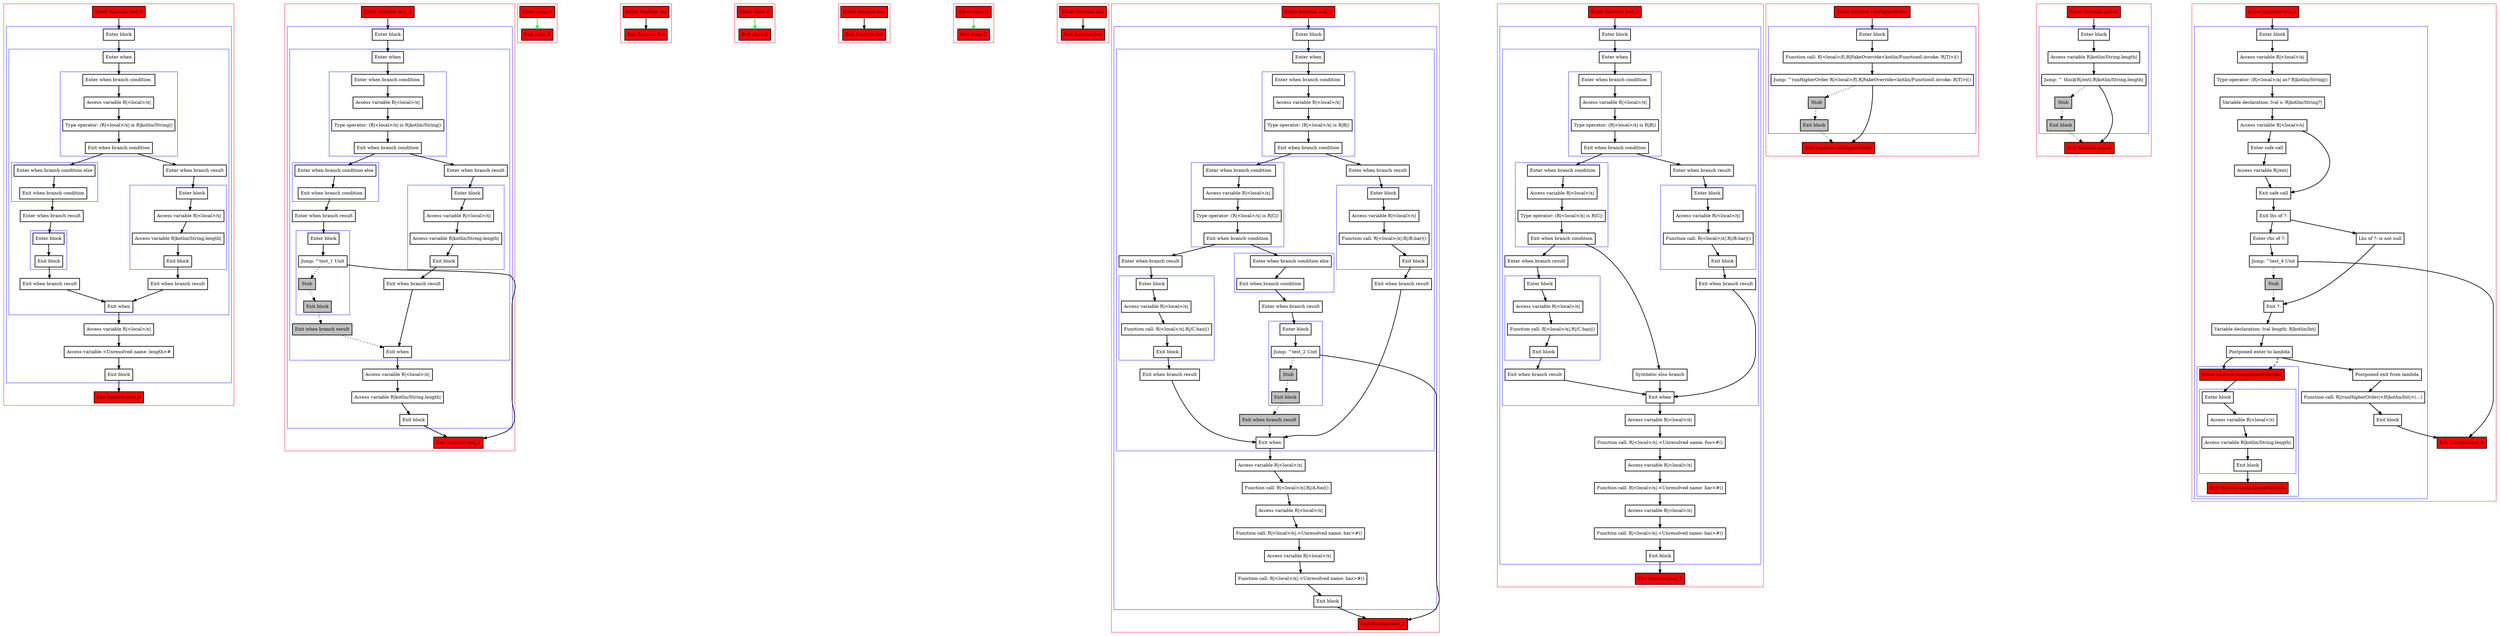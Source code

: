 digraph returns_kt {
    graph [nodesep=3]
    node [shape=box penwidth=2]
    edge [penwidth=2]

    subgraph cluster_0 {
        color=red
        0 [label="Enter function test_0" style="filled" fillcolor=red];
        subgraph cluster_1 {
            color=blue
            1 [label="Enter block"];
            subgraph cluster_2 {
                color=blue
                2 [label="Enter when"];
                subgraph cluster_3 {
                    color=blue
                    3 [label="Enter when branch condition "];
                    4 [label="Access variable R|<local>/x|"];
                    5 [label="Type operator: (R|<local>/x| is R|kotlin/String|)"];
                    6 [label="Exit when branch condition"];
                }
                subgraph cluster_4 {
                    color=blue
                    7 [label="Enter when branch condition else"];
                    8 [label="Exit when branch condition"];
                }
                9 [label="Enter when branch result"];
                subgraph cluster_5 {
                    color=blue
                    10 [label="Enter block"];
                    11 [label="Exit block"];
                }
                12 [label="Exit when branch result"];
                13 [label="Enter when branch result"];
                subgraph cluster_6 {
                    color=blue
                    14 [label="Enter block"];
                    15 [label="Access variable R|<local>/x|"];
                    16 [label="Access variable R|kotlin/String.length|"];
                    17 [label="Exit block"];
                }
                18 [label="Exit when branch result"];
                19 [label="Exit when"];
            }
            20 [label="Access variable R|<local>/x|"];
            21 [label="Access variable <Unresolved name: length>#"];
            22 [label="Exit block"];
        }
        23 [label="Exit function test_0" style="filled" fillcolor=red];
    }
    0 -> {1};
    1 -> {2};
    2 -> {3};
    3 -> {4};
    4 -> {5};
    5 -> {6};
    6 -> {13 7};
    7 -> {8};
    8 -> {9};
    9 -> {10};
    10 -> {11};
    11 -> {12};
    12 -> {19};
    13 -> {14};
    14 -> {15};
    15 -> {16};
    16 -> {17};
    17 -> {18};
    18 -> {19};
    19 -> {20};
    20 -> {21};
    21 -> {22};
    22 -> {23};

    subgraph cluster_7 {
        color=red
        24 [label="Enter function test_1" style="filled" fillcolor=red];
        subgraph cluster_8 {
            color=blue
            25 [label="Enter block"];
            subgraph cluster_9 {
                color=blue
                26 [label="Enter when"];
                subgraph cluster_10 {
                    color=blue
                    27 [label="Enter when branch condition "];
                    28 [label="Access variable R|<local>/x|"];
                    29 [label="Type operator: (R|<local>/x| is R|kotlin/String|)"];
                    30 [label="Exit when branch condition"];
                }
                subgraph cluster_11 {
                    color=blue
                    31 [label="Enter when branch condition else"];
                    32 [label="Exit when branch condition"];
                }
                33 [label="Enter when branch result"];
                subgraph cluster_12 {
                    color=blue
                    34 [label="Enter block"];
                    35 [label="Jump: ^test_1 Unit"];
                    36 [label="Stub" style="filled" fillcolor=gray];
                    37 [label="Exit block" style="filled" fillcolor=gray];
                }
                38 [label="Exit when branch result" style="filled" fillcolor=gray];
                39 [label="Enter when branch result"];
                subgraph cluster_13 {
                    color=blue
                    40 [label="Enter block"];
                    41 [label="Access variable R|<local>/x|"];
                    42 [label="Access variable R|kotlin/String.length|"];
                    43 [label="Exit block"];
                }
                44 [label="Exit when branch result"];
                45 [label="Exit when"];
            }
            46 [label="Access variable R|<local>/x|"];
            47 [label="Access variable R|kotlin/String.length|"];
            48 [label="Exit block"];
        }
        49 [label="Exit function test_1" style="filled" fillcolor=red];
    }
    24 -> {25};
    25 -> {26};
    26 -> {27};
    27 -> {28};
    28 -> {29};
    29 -> {30};
    30 -> {39 31};
    31 -> {32};
    32 -> {33};
    33 -> {34};
    34 -> {35};
    35 -> {49};
    35 -> {36} [style=dotted];
    36 -> {37} [style=dotted];
    37 -> {38} [style=dotted];
    38 -> {45} [style=dotted];
    39 -> {40};
    40 -> {41};
    41 -> {42};
    42 -> {43};
    43 -> {44};
    44 -> {45};
    45 -> {46};
    46 -> {47};
    47 -> {48};
    48 -> {49};

    subgraph cluster_14 {
        color=red
        50 [label="Enter class A" style="filled" fillcolor=red];
        51 [label="Exit class A" style="filled" fillcolor=red];
    }
    50 -> {51} [color=green];

    subgraph cluster_15 {
        color=red
        52 [label="Enter function foo" style="filled" fillcolor=red];
        53 [label="Exit function foo" style="filled" fillcolor=red];
    }
    52 -> {53};

    subgraph cluster_16 {
        color=red
        54 [label="Enter class B" style="filled" fillcolor=red];
        55 [label="Exit class B" style="filled" fillcolor=red];
    }
    54 -> {55} [color=green];

    subgraph cluster_17 {
        color=red
        56 [label="Enter function bar" style="filled" fillcolor=red];
        57 [label="Exit function bar" style="filled" fillcolor=red];
    }
    56 -> {57};

    subgraph cluster_18 {
        color=red
        58 [label="Enter class C" style="filled" fillcolor=red];
        59 [label="Exit class C" style="filled" fillcolor=red];
    }
    58 -> {59} [color=green];

    subgraph cluster_19 {
        color=red
        60 [label="Enter function baz" style="filled" fillcolor=red];
        61 [label="Exit function baz" style="filled" fillcolor=red];
    }
    60 -> {61};

    subgraph cluster_20 {
        color=red
        62 [label="Enter function test_2" style="filled" fillcolor=red];
        subgraph cluster_21 {
            color=blue
            63 [label="Enter block"];
            subgraph cluster_22 {
                color=blue
                64 [label="Enter when"];
                subgraph cluster_23 {
                    color=blue
                    65 [label="Enter when branch condition "];
                    66 [label="Access variable R|<local>/x|"];
                    67 [label="Type operator: (R|<local>/x| is R|B|)"];
                    68 [label="Exit when branch condition"];
                }
                subgraph cluster_24 {
                    color=blue
                    69 [label="Enter when branch condition "];
                    70 [label="Access variable R|<local>/x|"];
                    71 [label="Type operator: (R|<local>/x| is R|C|)"];
                    72 [label="Exit when branch condition"];
                }
                subgraph cluster_25 {
                    color=blue
                    73 [label="Enter when branch condition else"];
                    74 [label="Exit when branch condition"];
                }
                75 [label="Enter when branch result"];
                subgraph cluster_26 {
                    color=blue
                    76 [label="Enter block"];
                    77 [label="Jump: ^test_2 Unit"];
                    78 [label="Stub" style="filled" fillcolor=gray];
                    79 [label="Exit block" style="filled" fillcolor=gray];
                }
                80 [label="Exit when branch result" style="filled" fillcolor=gray];
                81 [label="Enter when branch result"];
                subgraph cluster_27 {
                    color=blue
                    82 [label="Enter block"];
                    83 [label="Access variable R|<local>/x|"];
                    84 [label="Function call: R|<local>/x|.R|/C.baz|()"];
                    85 [label="Exit block"];
                }
                86 [label="Exit when branch result"];
                87 [label="Enter when branch result"];
                subgraph cluster_28 {
                    color=blue
                    88 [label="Enter block"];
                    89 [label="Access variable R|<local>/x|"];
                    90 [label="Function call: R|<local>/x|.R|/B.bar|()"];
                    91 [label="Exit block"];
                }
                92 [label="Exit when branch result"];
                93 [label="Exit when"];
            }
            94 [label="Access variable R|<local>/x|"];
            95 [label="Function call: R|<local>/x|.R|/A.foo|()"];
            96 [label="Access variable R|<local>/x|"];
            97 [label="Function call: R|<local>/x|.<Unresolved name: bar>#()"];
            98 [label="Access variable R|<local>/x|"];
            99 [label="Function call: R|<local>/x|.<Unresolved name: baz>#()"];
            100 [label="Exit block"];
        }
        101 [label="Exit function test_2" style="filled" fillcolor=red];
    }
    62 -> {63};
    63 -> {64};
    64 -> {65};
    65 -> {66};
    66 -> {67};
    67 -> {68};
    68 -> {87 69};
    69 -> {70};
    70 -> {71};
    71 -> {72};
    72 -> {81 73};
    73 -> {74};
    74 -> {75};
    75 -> {76};
    76 -> {77};
    77 -> {101};
    77 -> {78} [style=dotted];
    78 -> {79} [style=dotted];
    79 -> {80} [style=dotted];
    80 -> {93} [style=dotted];
    81 -> {82};
    82 -> {83};
    83 -> {84};
    84 -> {85};
    85 -> {86};
    86 -> {93};
    87 -> {88};
    88 -> {89};
    89 -> {90};
    90 -> {91};
    91 -> {92};
    92 -> {93};
    93 -> {94};
    94 -> {95};
    95 -> {96};
    96 -> {97};
    97 -> {98};
    98 -> {99};
    99 -> {100};
    100 -> {101};

    subgraph cluster_29 {
        color=red
        102 [label="Enter function test_3" style="filled" fillcolor=red];
        subgraph cluster_30 {
            color=blue
            103 [label="Enter block"];
            subgraph cluster_31 {
                color=blue
                104 [label="Enter when"];
                subgraph cluster_32 {
                    color=blue
                    105 [label="Enter when branch condition "];
                    106 [label="Access variable R|<local>/x|"];
                    107 [label="Type operator: (R|<local>/x| is R|B|)"];
                    108 [label="Exit when branch condition"];
                }
                subgraph cluster_33 {
                    color=blue
                    109 [label="Enter when branch condition "];
                    110 [label="Access variable R|<local>/x|"];
                    111 [label="Type operator: (R|<local>/x| is R|C|)"];
                    112 [label="Exit when branch condition"];
                }
                113 [label="Synthetic else branch"];
                114 [label="Enter when branch result"];
                subgraph cluster_34 {
                    color=blue
                    115 [label="Enter block"];
                    116 [label="Access variable R|<local>/x|"];
                    117 [label="Function call: R|<local>/x|.R|/C.baz|()"];
                    118 [label="Exit block"];
                }
                119 [label="Exit when branch result"];
                120 [label="Enter when branch result"];
                subgraph cluster_35 {
                    color=blue
                    121 [label="Enter block"];
                    122 [label="Access variable R|<local>/x|"];
                    123 [label="Function call: R|<local>/x|.R|/B.bar|()"];
                    124 [label="Exit block"];
                }
                125 [label="Exit when branch result"];
                126 [label="Exit when"];
            }
            127 [label="Access variable R|<local>/x|"];
            128 [label="Function call: R|<local>/x|.<Unresolved name: foo>#()"];
            129 [label="Access variable R|<local>/x|"];
            130 [label="Function call: R|<local>/x|.<Unresolved name: bar>#()"];
            131 [label="Access variable R|<local>/x|"];
            132 [label="Function call: R|<local>/x|.<Unresolved name: baz>#()"];
            133 [label="Exit block"];
        }
        134 [label="Exit function test_3" style="filled" fillcolor=red];
    }
    102 -> {103};
    103 -> {104};
    104 -> {105};
    105 -> {106};
    106 -> {107};
    107 -> {108};
    108 -> {120 109};
    109 -> {110};
    110 -> {111};
    111 -> {112};
    112 -> {114 113};
    113 -> {126};
    114 -> {115};
    115 -> {116};
    116 -> {117};
    117 -> {118};
    118 -> {119};
    119 -> {126};
    120 -> {121};
    121 -> {122};
    122 -> {123};
    123 -> {124};
    124 -> {125};
    125 -> {126};
    126 -> {127};
    127 -> {128};
    128 -> {129};
    129 -> {130};
    130 -> {131};
    131 -> {132};
    132 -> {133};
    133 -> {134};

    subgraph cluster_36 {
        color=red
        135 [label="Enter function runHigherOrder" style="filled" fillcolor=red];
        subgraph cluster_37 {
            color=blue
            136 [label="Enter block"];
            137 [label="Function call: R|<local>/f|.R|FakeOverride<kotlin/Function0.invoke: R|T|>|()"];
            138 [label="Jump: ^runHigherOrder R|<local>/f|.R|FakeOverride<kotlin/Function0.invoke: R|T|>|()"];
            139 [label="Stub" style="filled" fillcolor=gray];
            140 [label="Exit block" style="filled" fillcolor=gray];
        }
        141 [label="Exit function runHigherOrder" style="filled" fillcolor=red];
    }
    135 -> {136};
    136 -> {137};
    137 -> {138};
    138 -> {141};
    138 -> {139} [style=dotted];
    139 -> {140} [style=dotted];
    140 -> {141} [style=dotted];

    subgraph cluster_38 {
        color=red
        142 [label="Enter function getter" style="filled" fillcolor=red];
        subgraph cluster_39 {
            color=blue
            143 [label="Enter block"];
            144 [label="Access variable R|kotlin/String.length|"];
            145 [label="Jump: ^ this@R|/ext|.R|kotlin/String.length|"];
            146 [label="Stub" style="filled" fillcolor=gray];
            147 [label="Exit block" style="filled" fillcolor=gray];
        }
        148 [label="Exit function getter" style="filled" fillcolor=red];
    }
    142 -> {143};
    143 -> {144};
    144 -> {145};
    145 -> {148};
    145 -> {146} [style=dotted];
    146 -> {147} [style=dotted];
    147 -> {148} [style=dotted];

    subgraph cluster_40 {
        color=red
        149 [label="Enter function test_4" style="filled" fillcolor=red];
        subgraph cluster_41 {
            color=blue
            150 [label="Enter block"];
            151 [label="Access variable R|<local>/a|"];
            152 [label="Type operator: (R|<local>/a| as? R|kotlin/String|)"];
            153 [label="Variable declaration: lval s: R|kotlin/String?|"];
            154 [label="Access variable R|<local>/s|"];
            155 [label="Enter safe call"];
            156 [label="Access variable R|/ext|"];
            157 [label="Exit safe call"];
            158 [label="Exit lhs of ?:"];
            159 [label="Enter rhs of ?:"];
            160 [label="Jump: ^test_4 Unit"];
            161 [label="Stub" style="filled" fillcolor=gray];
            162 [label="Lhs of ?: is not null"];
            163 [label="Exit ?:"];
            164 [label="Variable declaration: lval length: R|kotlin/Int|"];
            165 [label="Postponed enter to lambda"];
            subgraph cluster_42 {
                color=blue
                170 [label="Enter function anonymousFunction" style="filled" fillcolor=red];
                subgraph cluster_43 {
                    color=blue
                    171 [label="Enter block"];
                    172 [label="Access variable R|<local>/s|"];
                    173 [label="Access variable R|kotlin/String.length|"];
                    174 [label="Exit block"];
                }
                175 [label="Exit function anonymousFunction" style="filled" fillcolor=red];
            }
            166 [label="Postponed exit from lambda"];
            167 [label="Function call: R|/runHigherOrder|<R|kotlin/Int|>(...)"];
            168 [label="Exit block"];
        }
        169 [label="Exit function test_4" style="filled" fillcolor=red];
    }
    149 -> {150};
    150 -> {151};
    151 -> {152};
    152 -> {153};
    153 -> {154};
    154 -> {155 157};
    155 -> {156};
    156 -> {157};
    157 -> {158};
    158 -> {162 159};
    159 -> {160};
    160 -> {169};
    160 -> {161} [style=dotted];
    161 -> {163} [style=dotted];
    162 -> {163};
    163 -> {164};
    164 -> {165};
    165 -> {166 170};
    165 -> {170} [style=dashed];
    166 -> {167};
    167 -> {168};
    168 -> {169};
    170 -> {171};
    171 -> {172};
    172 -> {173};
    173 -> {174};
    174 -> {175};

}
